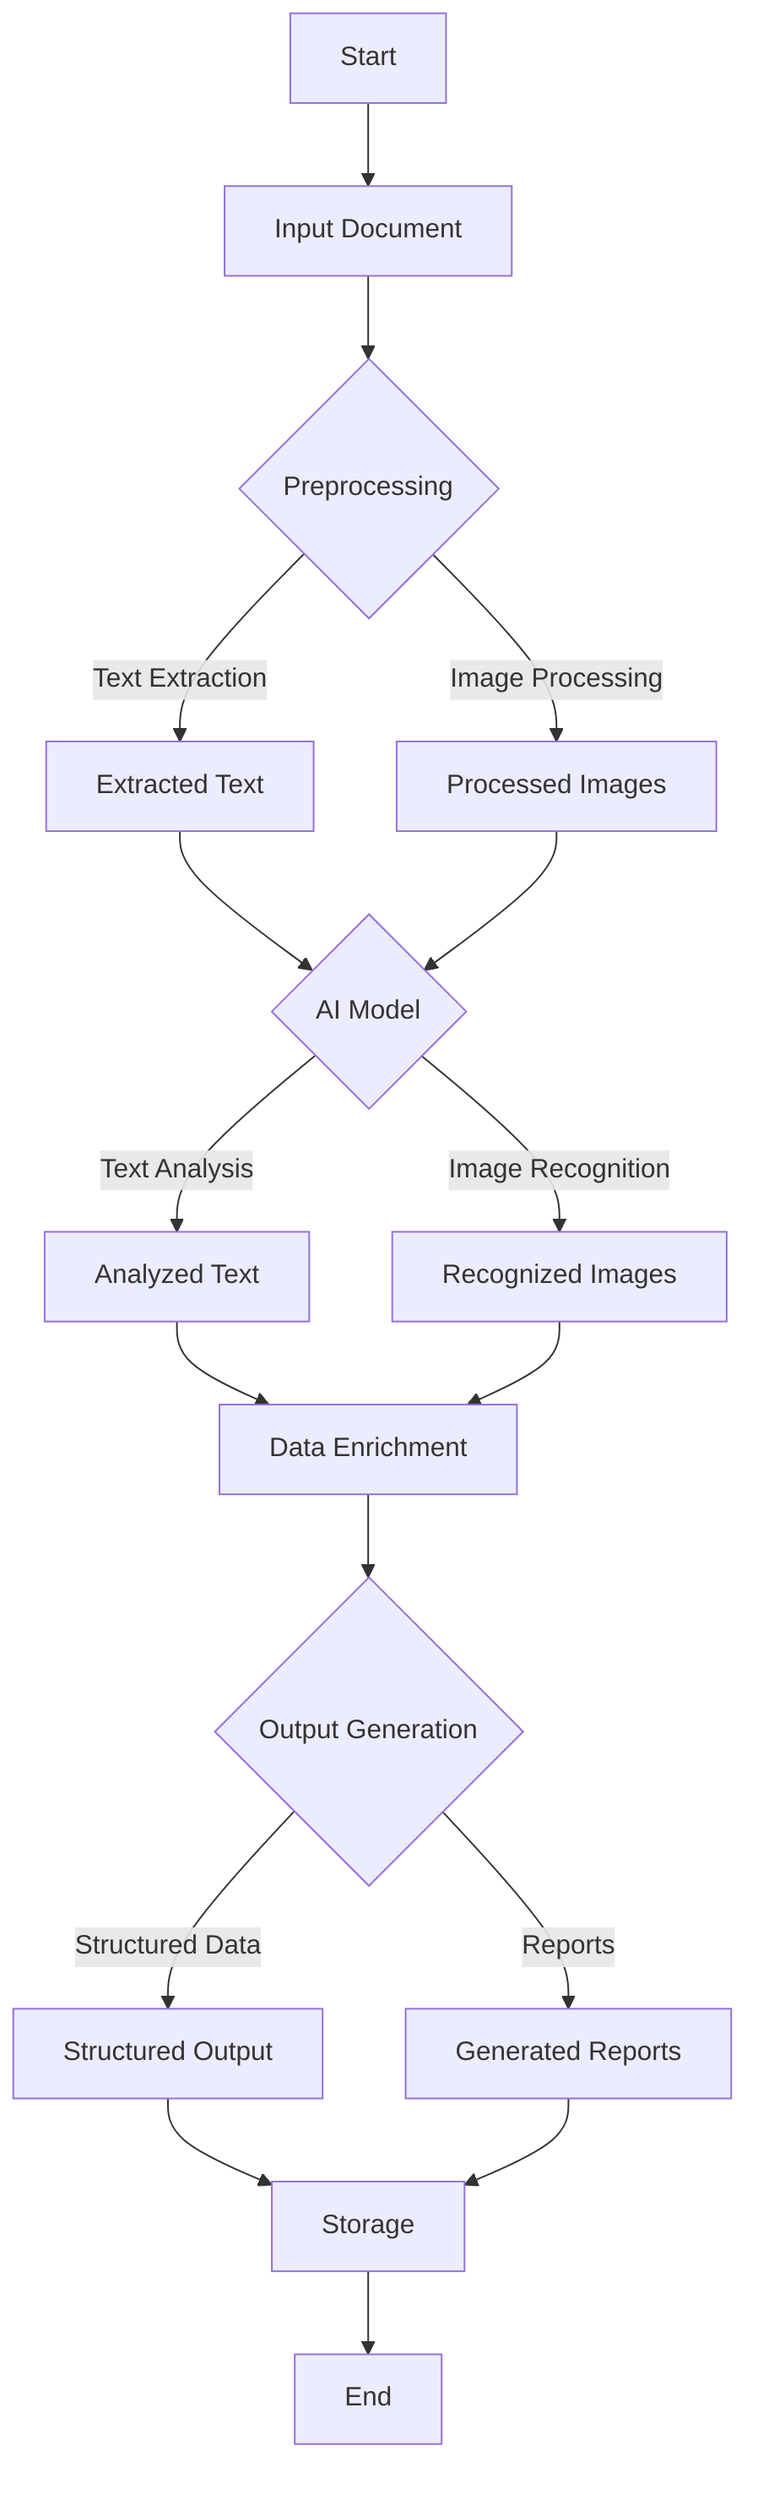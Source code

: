 flowchart TD
    A[Start] --> B[Input Document]
    B --> C{Preprocessing}
    C -->|Text Extraction| D[Extracted Text]
    C -->|Image Processing| E[Processed Images]
    D --> F{AI Model}
    E --> F
    F -->|Text Analysis| G[Analyzed Text]
    F -->|Image Recognition| H[Recognized Images]
    G --> I[Data Enrichment]
    H --> I
    I --> J{Output Generation}
    J -->|Structured Data| K[Structured Output]
    J -->|Reports| L[Generated Reports]
    K --> M[Storage]
    L --> M
    M --> N[End]